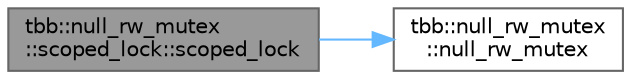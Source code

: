 digraph "tbb::null_rw_mutex::scoped_lock::scoped_lock"
{
 // LATEX_PDF_SIZE
  bgcolor="transparent";
  edge [fontname=Helvetica,fontsize=10,labelfontname=Helvetica,labelfontsize=10];
  node [fontname=Helvetica,fontsize=10,shape=box,height=0.2,width=0.4];
  rankdir="LR";
  Node1 [id="Node000001",label="tbb::null_rw_mutex\l::scoped_lock::scoped_lock",height=0.2,width=0.4,color="gray40", fillcolor="grey60", style="filled", fontcolor="black",tooltip=" "];
  Node1 -> Node2 [id="edge2_Node000001_Node000002",color="steelblue1",style="solid",tooltip=" "];
  Node2 [id="Node000002",label="tbb::null_rw_mutex\l::null_rw_mutex",height=0.2,width=0.4,color="grey40", fillcolor="white", style="filled",URL="$classtbb_1_1null__rw__mutex.html#adf7c18da30839515ce78f898c8ec3cb5",tooltip=" "];
}
